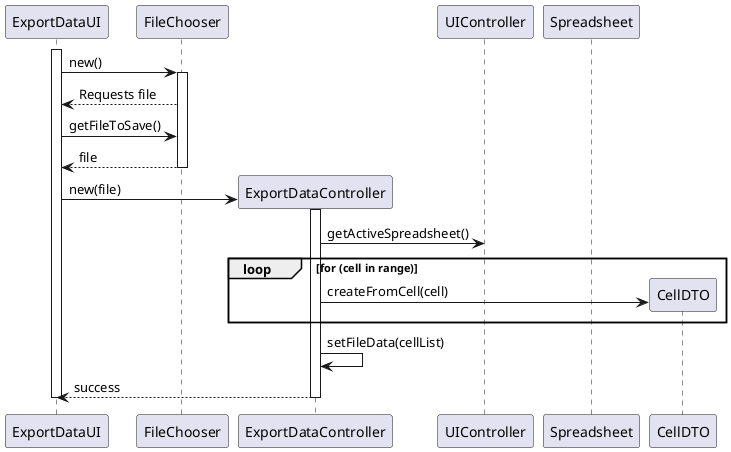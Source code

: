 @startuml us084_design_export.png

participant "ExportDataUI" as UI
participant "FileChooser" as FileChooser
participant "ExportDataController" as Controller
participant "UIController" as UIController
participant "Spreadsheet" as Spreadsheet
participant "CellDTO" as CellDTO

activate UI
UI -> FileChooser : new()
activate FileChooser
UI <-- FileChooser : Requests file
UI -> FileChooser : getFileToSave()
UI <-- FileChooser : file
deactivate FileChooser
create Controller
UI -> Controller : new(file)
activate Controller
Controller -> UIController : getActiveSpreadsheet()
loop for (cell in range)
    create CellDTO
    Controller -> CellDTO : createFromCell(cell)
end
Controller -> Controller : setFileData(cellList)
UI <-- Controller : success
deactivate Controller
deactivate UI

@enduml us084_design_export.png

